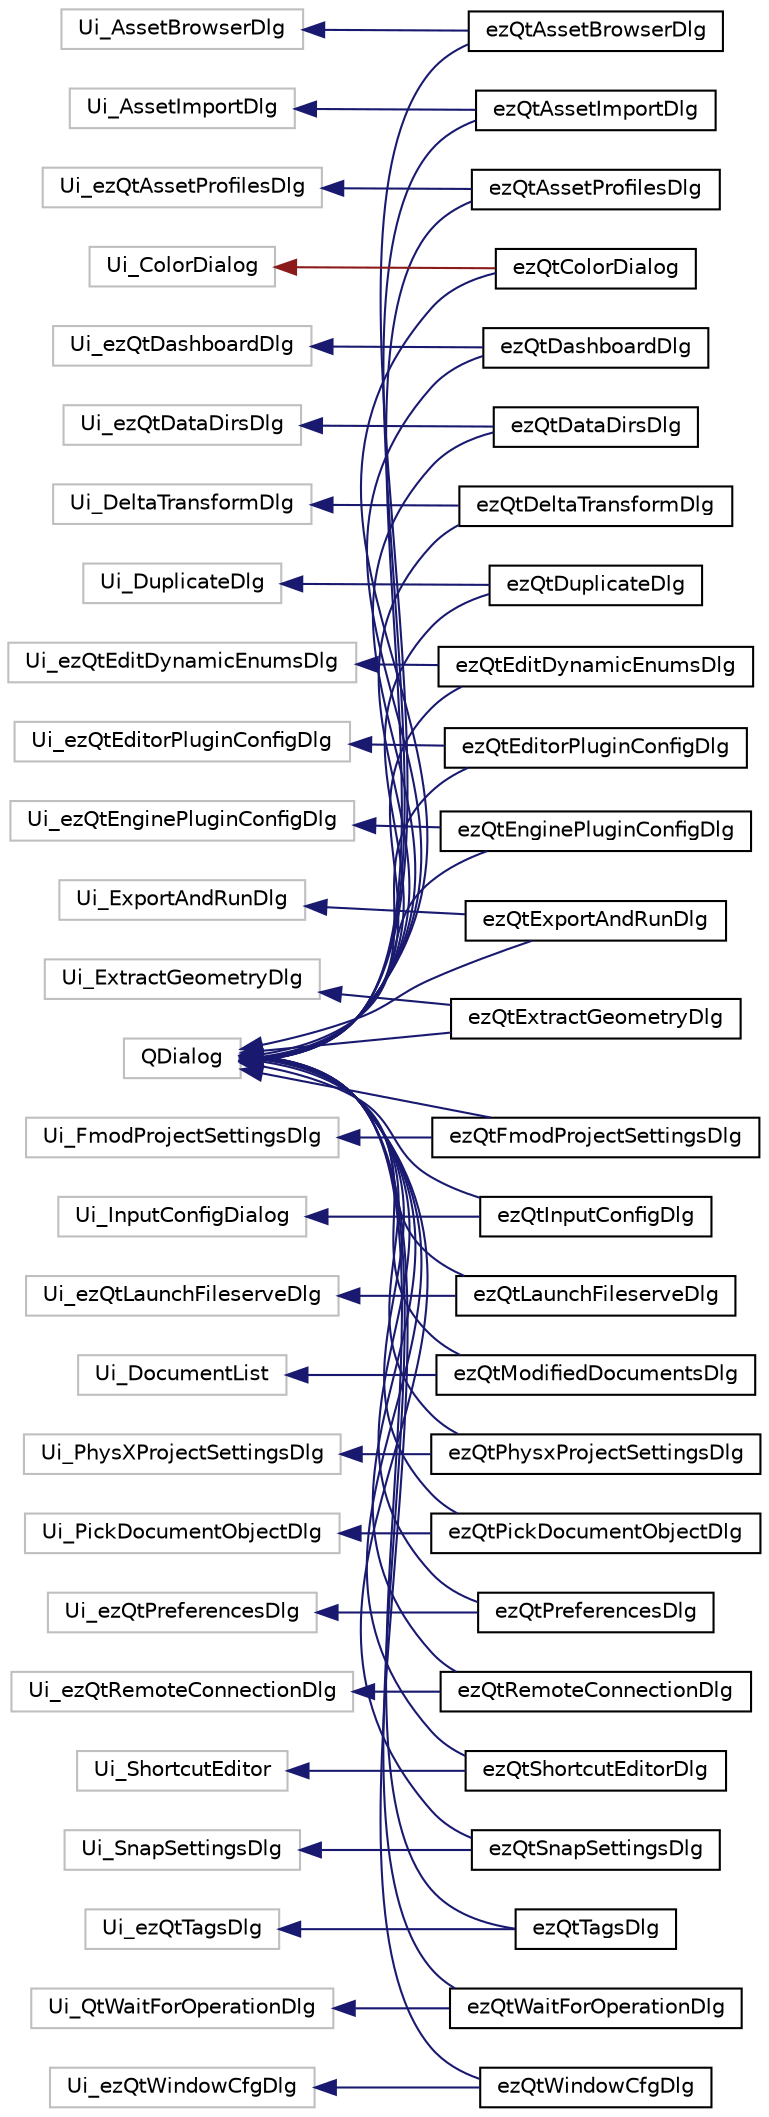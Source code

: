digraph "Graphical Class Hierarchy"
{
 // LATEX_PDF_SIZE
  edge [fontname="Helvetica",fontsize="10",labelfontname="Helvetica",labelfontsize="10"];
  node [fontname="Helvetica",fontsize="10",shape=record];
  rankdir="LR";
  Node3936 [label="QDialog",height=0.2,width=0.4,color="grey75", fillcolor="white", style="filled",tooltip=" "];
  Node3936 -> Node0 [dir="back",color="midnightblue",fontsize="10",style="solid",fontname="Helvetica"];
  Node0 [label="ezQtAssetBrowserDlg",height=0.2,width=0.4,color="black", fillcolor="white", style="filled",URL="$d8/d7c/classez_qt_asset_browser_dlg.htm",tooltip=" "];
  Node3936 -> Node3938 [dir="back",color="midnightblue",fontsize="10",style="solid",fontname="Helvetica"];
  Node3938 [label="ezQtAssetImportDlg",height=0.2,width=0.4,color="black", fillcolor="white", style="filled",URL="$d9/dda/classez_qt_asset_import_dlg.htm",tooltip=" "];
  Node3936 -> Node3939 [dir="back",color="midnightblue",fontsize="10",style="solid",fontname="Helvetica"];
  Node3939 [label="ezQtAssetProfilesDlg",height=0.2,width=0.4,color="black", fillcolor="white", style="filled",URL="$d6/dbf/classez_qt_asset_profiles_dlg.htm",tooltip=" "];
  Node3936 -> Node3940 [dir="back",color="midnightblue",fontsize="10",style="solid",fontname="Helvetica"];
  Node3940 [label="ezQtColorDialog",height=0.2,width=0.4,color="black", fillcolor="white", style="filled",URL="$d3/d00/classez_qt_color_dialog.htm",tooltip=" "];
  Node3936 -> Node3941 [dir="back",color="midnightblue",fontsize="10",style="solid",fontname="Helvetica"];
  Node3941 [label="ezQtDashboardDlg",height=0.2,width=0.4,color="black", fillcolor="white", style="filled",URL="$dd/d34/classez_qt_dashboard_dlg.htm",tooltip=" "];
  Node3936 -> Node3942 [dir="back",color="midnightblue",fontsize="10",style="solid",fontname="Helvetica"];
  Node3942 [label="ezQtDataDirsDlg",height=0.2,width=0.4,color="black", fillcolor="white", style="filled",URL="$dd/d8a/classez_qt_data_dirs_dlg.htm",tooltip=" "];
  Node3936 -> Node3943 [dir="back",color="midnightblue",fontsize="10",style="solid",fontname="Helvetica"];
  Node3943 [label="ezQtDeltaTransformDlg",height=0.2,width=0.4,color="black", fillcolor="white", style="filled",URL="$d4/df9/classez_qt_delta_transform_dlg.htm",tooltip=" "];
  Node3936 -> Node3944 [dir="back",color="midnightblue",fontsize="10",style="solid",fontname="Helvetica"];
  Node3944 [label="ezQtDuplicateDlg",height=0.2,width=0.4,color="black", fillcolor="white", style="filled",URL="$d6/d12/classez_qt_duplicate_dlg.htm",tooltip=" "];
  Node3936 -> Node3945 [dir="back",color="midnightblue",fontsize="10",style="solid",fontname="Helvetica"];
  Node3945 [label="ezQtEditDynamicEnumsDlg",height=0.2,width=0.4,color="black", fillcolor="white", style="filled",URL="$d9/dad/classez_qt_edit_dynamic_enums_dlg.htm",tooltip=" "];
  Node3936 -> Node3946 [dir="back",color="midnightblue",fontsize="10",style="solid",fontname="Helvetica"];
  Node3946 [label="ezQtEditorPluginConfigDlg",height=0.2,width=0.4,color="black", fillcolor="white", style="filled",URL="$d5/d12/classez_qt_editor_plugin_config_dlg.htm",tooltip=" "];
  Node3936 -> Node3947 [dir="back",color="midnightblue",fontsize="10",style="solid",fontname="Helvetica"];
  Node3947 [label="ezQtEnginePluginConfigDlg",height=0.2,width=0.4,color="black", fillcolor="white", style="filled",URL="$d9/dd0/classez_qt_engine_plugin_config_dlg.htm",tooltip=" "];
  Node3936 -> Node3948 [dir="back",color="midnightblue",fontsize="10",style="solid",fontname="Helvetica"];
  Node3948 [label="ezQtExportAndRunDlg",height=0.2,width=0.4,color="black", fillcolor="white", style="filled",URL="$d7/d62/classez_qt_export_and_run_dlg.htm",tooltip=" "];
  Node3936 -> Node3949 [dir="back",color="midnightblue",fontsize="10",style="solid",fontname="Helvetica"];
  Node3949 [label="ezQtExtractGeometryDlg",height=0.2,width=0.4,color="black", fillcolor="white", style="filled",URL="$d5/d98/classez_qt_extract_geometry_dlg.htm",tooltip=" "];
  Node3936 -> Node3950 [dir="back",color="midnightblue",fontsize="10",style="solid",fontname="Helvetica"];
  Node3950 [label="ezQtFmodProjectSettingsDlg",height=0.2,width=0.4,color="black", fillcolor="white", style="filled",URL="$df/db7/classez_qt_fmod_project_settings_dlg.htm",tooltip=" "];
  Node3936 -> Node3951 [dir="back",color="midnightblue",fontsize="10",style="solid",fontname="Helvetica"];
  Node3951 [label="ezQtInputConfigDlg",height=0.2,width=0.4,color="black", fillcolor="white", style="filled",URL="$d0/d01/classez_qt_input_config_dlg.htm",tooltip=" "];
  Node3936 -> Node3952 [dir="back",color="midnightblue",fontsize="10",style="solid",fontname="Helvetica"];
  Node3952 [label="ezQtLaunchFileserveDlg",height=0.2,width=0.4,color="black", fillcolor="white", style="filled",URL="$d9/d33/classez_qt_launch_fileserve_dlg.htm",tooltip=" "];
  Node3936 -> Node3953 [dir="back",color="midnightblue",fontsize="10",style="solid",fontname="Helvetica"];
  Node3953 [label="ezQtModifiedDocumentsDlg",height=0.2,width=0.4,color="black", fillcolor="white", style="filled",URL="$d8/d2f/classez_qt_modified_documents_dlg.htm",tooltip=" "];
  Node3936 -> Node3954 [dir="back",color="midnightblue",fontsize="10",style="solid",fontname="Helvetica"];
  Node3954 [label="ezQtPhysxProjectSettingsDlg",height=0.2,width=0.4,color="black", fillcolor="white", style="filled",URL="$d9/da1/classez_qt_physx_project_settings_dlg.htm",tooltip=" "];
  Node3936 -> Node3955 [dir="back",color="midnightblue",fontsize="10",style="solid",fontname="Helvetica"];
  Node3955 [label="ezQtPickDocumentObjectDlg",height=0.2,width=0.4,color="black", fillcolor="white", style="filled",URL="$dc/dbd/classez_qt_pick_document_object_dlg.htm",tooltip=" "];
  Node3936 -> Node3956 [dir="back",color="midnightblue",fontsize="10",style="solid",fontname="Helvetica"];
  Node3956 [label="ezQtPreferencesDlg",height=0.2,width=0.4,color="black", fillcolor="white", style="filled",URL="$d2/d5f/classez_qt_preferences_dlg.htm",tooltip=" "];
  Node3936 -> Node3957 [dir="back",color="midnightblue",fontsize="10",style="solid",fontname="Helvetica"];
  Node3957 [label="ezQtRemoteConnectionDlg",height=0.2,width=0.4,color="black", fillcolor="white", style="filled",URL="$d6/df6/classez_qt_remote_connection_dlg.htm",tooltip=" "];
  Node3936 -> Node3958 [dir="back",color="midnightblue",fontsize="10",style="solid",fontname="Helvetica"];
  Node3958 [label="ezQtShortcutEditorDlg",height=0.2,width=0.4,color="black", fillcolor="white", style="filled",URL="$d7/d64/classez_qt_shortcut_editor_dlg.htm",tooltip=" "];
  Node3936 -> Node3959 [dir="back",color="midnightblue",fontsize="10",style="solid",fontname="Helvetica"];
  Node3959 [label="ezQtSnapSettingsDlg",height=0.2,width=0.4,color="black", fillcolor="white", style="filled",URL="$d7/d0d/classez_qt_snap_settings_dlg.htm",tooltip=" "];
  Node3936 -> Node3960 [dir="back",color="midnightblue",fontsize="10",style="solid",fontname="Helvetica"];
  Node3960 [label="ezQtTagsDlg",height=0.2,width=0.4,color="black", fillcolor="white", style="filled",URL="$dc/d55/classez_qt_tags_dlg.htm",tooltip=" "];
  Node3936 -> Node3961 [dir="back",color="midnightblue",fontsize="10",style="solid",fontname="Helvetica"];
  Node3961 [label="ezQtWaitForOperationDlg",height=0.2,width=0.4,color="black", fillcolor="white", style="filled",URL="$dc/d36/classez_qt_wait_for_operation_dlg.htm",tooltip=" "];
  Node3936 -> Node3962 [dir="back",color="midnightblue",fontsize="10",style="solid",fontname="Helvetica"];
  Node3962 [label="ezQtWindowCfgDlg",height=0.2,width=0.4,color="black", fillcolor="white", style="filled",URL="$dd/ddc/classez_qt_window_cfg_dlg.htm",tooltip=" "];
  Node4217 [label="Ui_AssetBrowserDlg",height=0.2,width=0.4,color="grey75", fillcolor="white", style="filled",tooltip=" "];
  Node4217 -> Node0 [dir="back",color="midnightblue",fontsize="10",style="solid",fontname="Helvetica"];
  Node4221 [label="Ui_AssetImportDlg",height=0.2,width=0.4,color="grey75", fillcolor="white", style="filled",tooltip=" "];
  Node4221 -> Node3938 [dir="back",color="midnightblue",fontsize="10",style="solid",fontname="Helvetica"];
  Node4223 [label="Ui_ColorDialog",height=0.2,width=0.4,color="grey75", fillcolor="white", style="filled",tooltip=" "];
  Node4223 -> Node3940 [dir="back",color="firebrick4",fontsize="10",style="solid",fontname="Helvetica"];
  Node4229 [label="Ui_DeltaTransformDlg",height=0.2,width=0.4,color="grey75", fillcolor="white", style="filled",tooltip=" "];
  Node4229 -> Node3943 [dir="back",color="midnightblue",fontsize="10",style="solid",fontname="Helvetica"];
  Node4230 [label="Ui_DocumentList",height=0.2,width=0.4,color="grey75", fillcolor="white", style="filled",tooltip=" "];
  Node4230 -> Node3953 [dir="back",color="midnightblue",fontsize="10",style="solid",fontname="Helvetica"];
  Node4231 [label="Ui_DuplicateDlg",height=0.2,width=0.4,color="grey75", fillcolor="white", style="filled",tooltip=" "];
  Node4231 -> Node3944 [dir="back",color="midnightblue",fontsize="10",style="solid",fontname="Helvetica"];
  Node4233 [label="Ui_ExportAndRunDlg",height=0.2,width=0.4,color="grey75", fillcolor="white", style="filled",tooltip=" "];
  Node4233 -> Node3948 [dir="back",color="midnightblue",fontsize="10",style="solid",fontname="Helvetica"];
  Node4234 [label="Ui_ExtractGeometryDlg",height=0.2,width=0.4,color="grey75", fillcolor="white", style="filled",tooltip=" "];
  Node4234 -> Node3949 [dir="back",color="midnightblue",fontsize="10",style="solid",fontname="Helvetica"];
  Node4235 [label="Ui_ezQtAssetProfilesDlg",height=0.2,width=0.4,color="grey75", fillcolor="white", style="filled",tooltip=" "];
  Node4235 -> Node3939 [dir="back",color="midnightblue",fontsize="10",style="solid",fontname="Helvetica"];
  Node4236 [label="Ui_ezQtDashboardDlg",height=0.2,width=0.4,color="grey75", fillcolor="white", style="filled",tooltip=" "];
  Node4236 -> Node3941 [dir="back",color="midnightblue",fontsize="10",style="solid",fontname="Helvetica"];
  Node4237 [label="Ui_ezQtDataDirsDlg",height=0.2,width=0.4,color="grey75", fillcolor="white", style="filled",tooltip=" "];
  Node4237 -> Node3942 [dir="back",color="midnightblue",fontsize="10",style="solid",fontname="Helvetica"];
  Node4238 [label="Ui_ezQtEditDynamicEnumsDlg",height=0.2,width=0.4,color="grey75", fillcolor="white", style="filled",tooltip=" "];
  Node4238 -> Node3945 [dir="back",color="midnightblue",fontsize="10",style="solid",fontname="Helvetica"];
  Node4239 [label="Ui_ezQtEditorPluginConfigDlg",height=0.2,width=0.4,color="grey75", fillcolor="white", style="filled",tooltip=" "];
  Node4239 -> Node3946 [dir="back",color="midnightblue",fontsize="10",style="solid",fontname="Helvetica"];
  Node4240 [label="Ui_ezQtEnginePluginConfigDlg",height=0.2,width=0.4,color="grey75", fillcolor="white", style="filled",tooltip=" "];
  Node4240 -> Node3947 [dir="back",color="midnightblue",fontsize="10",style="solid",fontname="Helvetica"];
  Node4242 [label="Ui_ezQtLaunchFileserveDlg",height=0.2,width=0.4,color="grey75", fillcolor="white", style="filled",tooltip=" "];
  Node4242 -> Node3952 [dir="back",color="midnightblue",fontsize="10",style="solid",fontname="Helvetica"];
  Node4243 [label="Ui_ezQtPreferencesDlg",height=0.2,width=0.4,color="grey75", fillcolor="white", style="filled",tooltip=" "];
  Node4243 -> Node3956 [dir="back",color="midnightblue",fontsize="10",style="solid",fontname="Helvetica"];
  Node4244 [label="Ui_ezQtRemoteConnectionDlg",height=0.2,width=0.4,color="grey75", fillcolor="white", style="filled",tooltip=" "];
  Node4244 -> Node3957 [dir="back",color="midnightblue",fontsize="10",style="solid",fontname="Helvetica"];
  Node4245 [label="Ui_ezQtTagsDlg",height=0.2,width=0.4,color="grey75", fillcolor="white", style="filled",tooltip=" "];
  Node4245 -> Node3960 [dir="back",color="midnightblue",fontsize="10",style="solid",fontname="Helvetica"];
  Node4246 [label="Ui_ezQtWindowCfgDlg",height=0.2,width=0.4,color="grey75", fillcolor="white", style="filled",tooltip=" "];
  Node4246 -> Node3962 [dir="back",color="midnightblue",fontsize="10",style="solid",fontname="Helvetica"];
  Node4248 [label="Ui_FmodProjectSettingsDlg",height=0.2,width=0.4,color="grey75", fillcolor="white", style="filled",tooltip=" "];
  Node4248 -> Node3950 [dir="back",color="midnightblue",fontsize="10",style="solid",fontname="Helvetica"];
  Node4251 [label="Ui_InputConfigDialog",height=0.2,width=0.4,color="grey75", fillcolor="white", style="filled",tooltip=" "];
  Node4251 -> Node3951 [dir="back",color="midnightblue",fontsize="10",style="solid",fontname="Helvetica"];
  Node4260 [label="Ui_PhysXProjectSettingsDlg",height=0.2,width=0.4,color="grey75", fillcolor="white", style="filled",tooltip=" "];
  Node4260 -> Node3954 [dir="back",color="midnightblue",fontsize="10",style="solid",fontname="Helvetica"];
  Node4261 [label="Ui_PickDocumentObjectDlg",height=0.2,width=0.4,color="grey75", fillcolor="white", style="filled",tooltip=" "];
  Node4261 -> Node3955 [dir="back",color="midnightblue",fontsize="10",style="solid",fontname="Helvetica"];
  Node4263 [label="Ui_QtWaitForOperationDlg",height=0.2,width=0.4,color="grey75", fillcolor="white", style="filled",tooltip=" "];
  Node4263 -> Node3961 [dir="back",color="midnightblue",fontsize="10",style="solid",fontname="Helvetica"];
  Node4267 [label="Ui_ShortcutEditor",height=0.2,width=0.4,color="grey75", fillcolor="white", style="filled",tooltip=" "];
  Node4267 -> Node3958 [dir="back",color="midnightblue",fontsize="10",style="solid",fontname="Helvetica"];
  Node4268 [label="Ui_SnapSettingsDlg",height=0.2,width=0.4,color="grey75", fillcolor="white", style="filled",tooltip=" "];
  Node4268 -> Node3959 [dir="back",color="midnightblue",fontsize="10",style="solid",fontname="Helvetica"];
}
